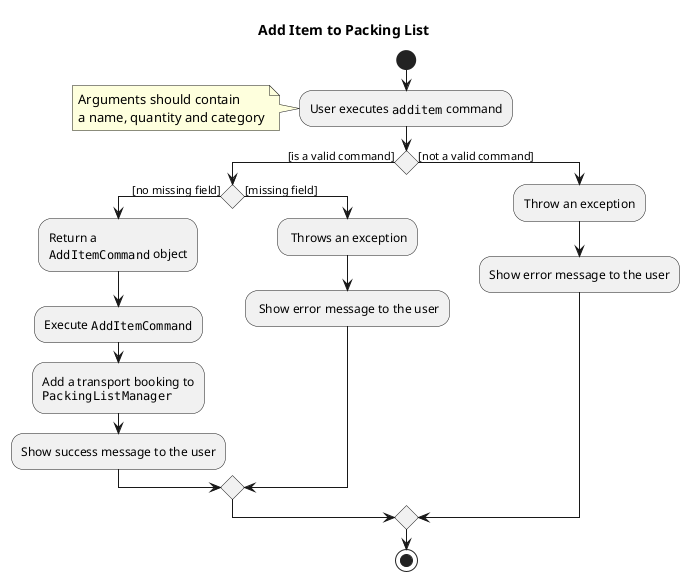 @startuml
title Add Item to Packing List

start

:User executes ""additem"" command;
note left
  Arguments should contain
  a name, quantity and category
end note

if () then ([is a valid command])


    if () then ([no missing field])

            :Return a
            ""AddItemCommand"" object;

            :Execute ""AddItemCommand"";

            :Add a transport booking to
            ""PackingListManager"";

            :Show success message to the user;

    else ([missing field])
            : Throws an exception;

            : Show error message to the user;
    endif

else ([not a valid command])
    :Throw an exception;

    :Show error message to the user;
endif

stop

@enduml
